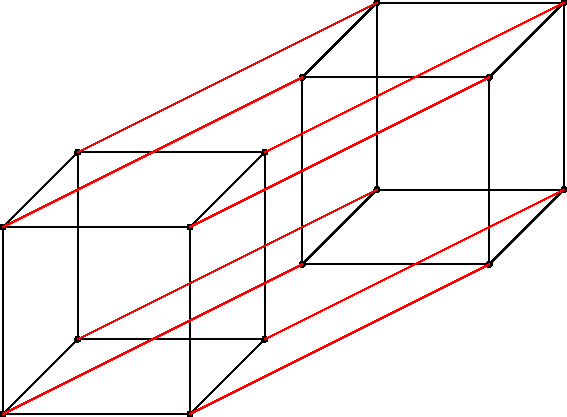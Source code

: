 size(10cm);

dot((0,0));
dot((0,5));
dot((5,0));
dot((5,5));
draw((0,0)--(0,5)--(5,5)--(5,0)--(0,0));

dot((2,2));
dot((2,7));
dot((7,2));
dot((7,7));
draw((2,2)--(2,7)--(7,7)--(7,2)--(2,2));

draw((0,0)--(2,2));
draw((0,5)--(2,7));
draw((5,0)--(7,2));
draw((5,5)--(7,7));

dot((8,4));
dot((8,9));
dot((13,4));
dot((13,9));
draw((8,4)--(8,9)--(13,9)--(13,4)--(8,4));

dot((10,6));
dot((10,11));
dot((15,6));
dot((15,11));
draw((10,6)--(10,11)--(15,11)--(15,6)--(10,6));

draw((8,4)--(10,6));
draw((8,9)--(10,11));
draw((13,4)--(15,6));
draw((13,9)--(15,11));

draw((0,0)--(8,4),red);
draw((0,5)--(8,9),red);
draw((5,0)--(13,4),red);
draw((5,5)--(13,9),red);
draw((2,2)--(10,6),red);
draw((2,7)--(10,11),red);
draw((7,2)--(15,6),red);
draw((7,7)--(15,11),red);


